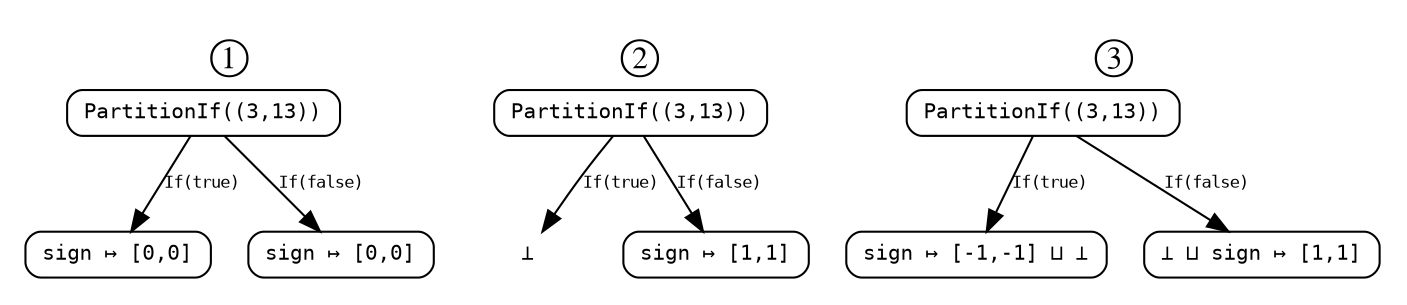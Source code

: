digraph PartitionIflub {
	margin=0.01;
	fontsize=20.0;

	node [fontsize=10.0, height=0.3, shape=record, style=rounded, fontname="Monospace"];
	edge [fontsize=8.0, fontname="Monospace"];

	subgraph cluster_p {
		label="①";
		color=white;

		p0 -> p1 [label="If(true)"];
		p0 -> p2 [label="If(false)"];

		p0 [label="PartitionIf((3,13))"];
		p1 [label="sign ↦ [0,0]"];
		p2 [label="sign ↦ [0,0]"];
	}
	
	subgraph cluster_q {
		label="②";
		color=white;

		q0 -> q1 [label="If(true)"];
		q0 -> q2 [label="If(false)"];

		q0 [label="PartitionIf((3,13))"];
		q1 [label="⊥", shape=plaintext];
		q2 [label="sign ↦ [1,1]"];
	}
	
	subgraph cluster_l {
		label="③";
		color=white;

		l0 -> l1 [label="If(true)"];
		l0 -> l2 [label="If(false)"];

		l0 [label="PartitionIf((3,13))"];
		l1 [label="sign ↦ [-1,-1] ⊔ ⊥"];
		l2 [label="⊥ ⊔ sign ↦ [1,1]"];
	}
}

